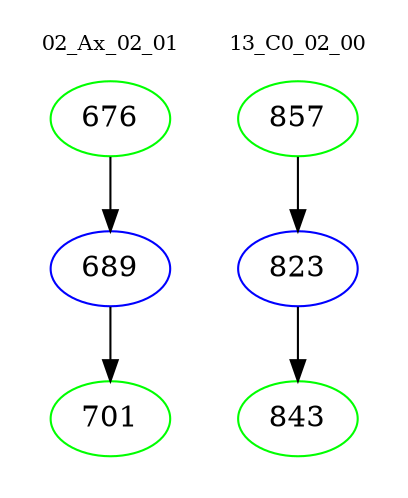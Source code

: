 digraph{
subgraph cluster_0 {
color = white
label = "02_Ax_02_01";
fontsize=10;
T0_676 [label="676", color="green"]
T0_676 -> T0_689 [color="black"]
T0_689 [label="689", color="blue"]
T0_689 -> T0_701 [color="black"]
T0_701 [label="701", color="green"]
}
subgraph cluster_1 {
color = white
label = "13_C0_02_00";
fontsize=10;
T1_857 [label="857", color="green"]
T1_857 -> T1_823 [color="black"]
T1_823 [label="823", color="blue"]
T1_823 -> T1_843 [color="black"]
T1_843 [label="843", color="green"]
}
}
